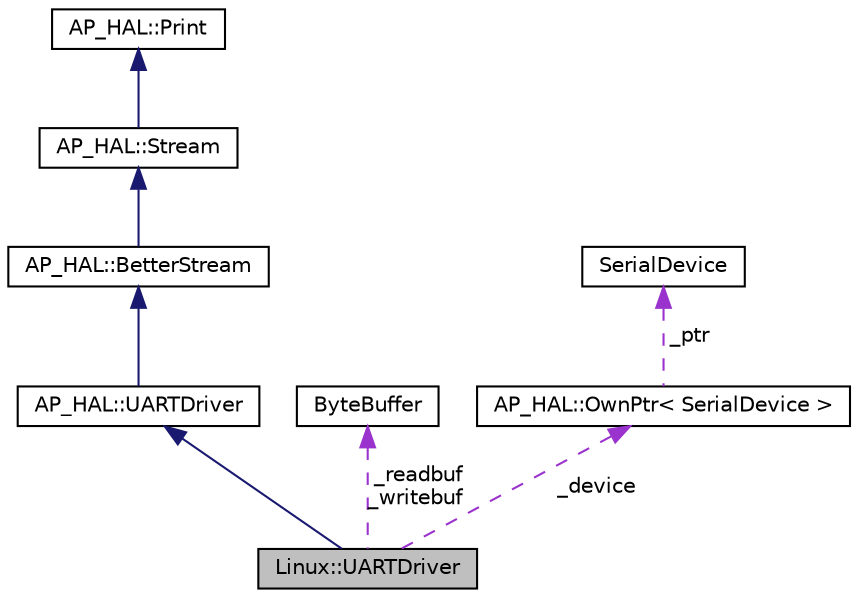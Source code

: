 digraph "Linux::UARTDriver"
{
 // INTERACTIVE_SVG=YES
  edge [fontname="Helvetica",fontsize="10",labelfontname="Helvetica",labelfontsize="10"];
  node [fontname="Helvetica",fontsize="10",shape=record];
  Node1 [label="Linux::UARTDriver",height=0.2,width=0.4,color="black", fillcolor="grey75", style="filled", fontcolor="black"];
  Node2 -> Node1 [dir="back",color="midnightblue",fontsize="10",style="solid",fontname="Helvetica"];
  Node2 [label="AP_HAL::UARTDriver",height=0.2,width=0.4,color="black", fillcolor="white", style="filled",URL="$classAP__HAL_1_1UARTDriver.html"];
  Node3 -> Node2 [dir="back",color="midnightblue",fontsize="10",style="solid",fontname="Helvetica"];
  Node3 [label="AP_HAL::BetterStream",height=0.2,width=0.4,color="black", fillcolor="white", style="filled",URL="$classAP__HAL_1_1BetterStream.html"];
  Node4 -> Node3 [dir="back",color="midnightblue",fontsize="10",style="solid",fontname="Helvetica"];
  Node4 [label="AP_HAL::Stream",height=0.2,width=0.4,color="black", fillcolor="white", style="filled",URL="$classAP__HAL_1_1Stream.html"];
  Node5 -> Node4 [dir="back",color="midnightblue",fontsize="10",style="solid",fontname="Helvetica"];
  Node5 [label="AP_HAL::Print",height=0.2,width=0.4,color="black", fillcolor="white", style="filled",URL="$classAP__HAL_1_1Print.html"];
  Node6 -> Node1 [dir="back",color="darkorchid3",fontsize="10",style="dashed",label=" _readbuf\n_writebuf" ,fontname="Helvetica"];
  Node6 [label="ByteBuffer",height=0.2,width=0.4,color="black", fillcolor="white", style="filled",URL="$classByteBuffer.html"];
  Node7 -> Node1 [dir="back",color="darkorchid3",fontsize="10",style="dashed",label=" _device" ,fontname="Helvetica"];
  Node7 [label="AP_HAL::OwnPtr\< SerialDevice \>",height=0.2,width=0.4,color="black", fillcolor="white", style="filled",URL="$classAP__HAL_1_1OwnPtr.html"];
  Node8 -> Node7 [dir="back",color="darkorchid3",fontsize="10",style="dashed",label=" _ptr" ,fontname="Helvetica"];
  Node8 [label="SerialDevice",height=0.2,width=0.4,color="black", fillcolor="white", style="filled",URL="$classSerialDevice.html"];
}
